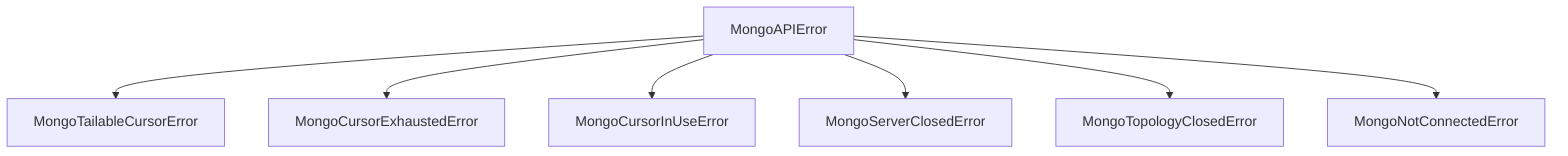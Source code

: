 graph TD
    MongoAPIError --> MongoTailableCursorError
    MongoAPIError --> MongoCursorExhaustedError
    MongoAPIError --> MongoCursorInUseError
    MongoAPIError --> MongoServerClosedError
    MongoAPIError --> MongoTopologyClosedError
    MongoAPIError --> MongoNotConnectedError